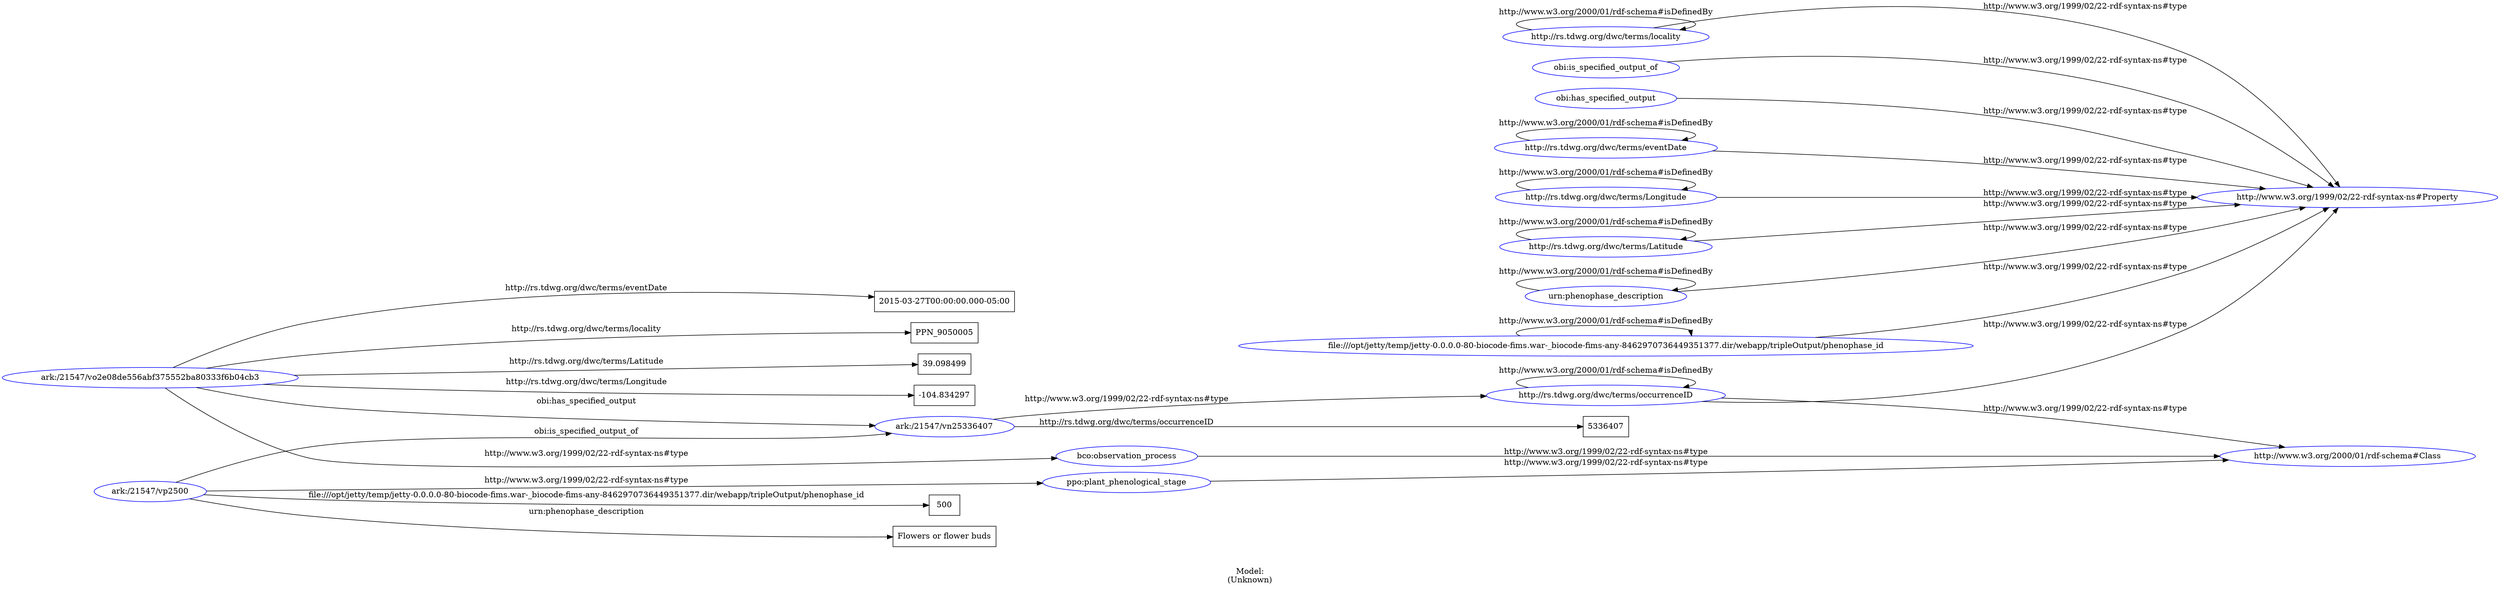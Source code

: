 digraph {
	rankdir = LR;
	charset="utf-8";

	"Rhttp://rs.tdwg.org/dwc/terms/locality" -> "Rhttp://www.w3.org/1999/02/22-rdf-syntax-ns#Property" [ label="http://www.w3.org/1999/02/22-rdf-syntax-ns#type" ];
	"Rhttp://rs.tdwg.org/dwc/terms/locality" -> "Rhttp://rs.tdwg.org/dwc/terms/locality" [ label="http://www.w3.org/2000/01/rdf-schema#isDefinedBy" ];
	"Rhttp://rs.tdwg.org/dwc/terms/occurrenceID" -> "Rhttp://www.w3.org/1999/02/22-rdf-syntax-ns#Property" [ label="http://www.w3.org/1999/02/22-rdf-syntax-ns#type" ];
	"Rhttp://rs.tdwg.org/dwc/terms/occurrenceID" -> "Rhttp://www.w3.org/2000/01/rdf-schema#Class" [ label="http://www.w3.org/1999/02/22-rdf-syntax-ns#type" ];
	"Rhttp://rs.tdwg.org/dwc/terms/occurrenceID" -> "Rhttp://rs.tdwg.org/dwc/terms/occurrenceID" [ label="http://www.w3.org/2000/01/rdf-schema#isDefinedBy" ];
	"Robi:is_specified_output_of" -> "Rhttp://www.w3.org/1999/02/22-rdf-syntax-ns#Property" [ label="http://www.w3.org/1999/02/22-rdf-syntax-ns#type" ];
	"Robi:has_specified_output" -> "Rhttp://www.w3.org/1999/02/22-rdf-syntax-ns#Property" [ label="http://www.w3.org/1999/02/22-rdf-syntax-ns#type" ];
	"Rhttp://rs.tdwg.org/dwc/terms/eventDate" -> "Rhttp://www.w3.org/1999/02/22-rdf-syntax-ns#Property" [ label="http://www.w3.org/1999/02/22-rdf-syntax-ns#type" ];
	"Rhttp://rs.tdwg.org/dwc/terms/eventDate" -> "Rhttp://rs.tdwg.org/dwc/terms/eventDate" [ label="http://www.w3.org/2000/01/rdf-schema#isDefinedBy" ];
	"Rhttp://rs.tdwg.org/dwc/terms/Longitude" -> "Rhttp://www.w3.org/1999/02/22-rdf-syntax-ns#Property" [ label="http://www.w3.org/1999/02/22-rdf-syntax-ns#type" ];
	"Rhttp://rs.tdwg.org/dwc/terms/Longitude" -> "Rhttp://rs.tdwg.org/dwc/terms/Longitude" [ label="http://www.w3.org/2000/01/rdf-schema#isDefinedBy" ];
	"Rhttp://rs.tdwg.org/dwc/terms/Latitude" -> "Rhttp://www.w3.org/1999/02/22-rdf-syntax-ns#Property" [ label="http://www.w3.org/1999/02/22-rdf-syntax-ns#type" ];
	"Rhttp://rs.tdwg.org/dwc/terms/Latitude" -> "Rhttp://rs.tdwg.org/dwc/terms/Latitude" [ label="http://www.w3.org/2000/01/rdf-schema#isDefinedBy" ];
	"Rurn:phenophase_description" -> "Rhttp://www.w3.org/1999/02/22-rdf-syntax-ns#Property" [ label="http://www.w3.org/1999/02/22-rdf-syntax-ns#type" ];
	"Rurn:phenophase_description" -> "Rurn:phenophase_description" [ label="http://www.w3.org/2000/01/rdf-schema#isDefinedBy" ];
	"Rfile:///opt/jetty/temp/jetty-0.0.0.0-80-biocode-fims.war-_biocode-fims-any-8462970736449351377.dir/webapp/tripleOutput/phenophase_id" -> "Rhttp://www.w3.org/1999/02/22-rdf-syntax-ns#Property" [ label="http://www.w3.org/1999/02/22-rdf-syntax-ns#type" ];
	"Rfile:///opt/jetty/temp/jetty-0.0.0.0-80-biocode-fims.war-_biocode-fims-any-8462970736449351377.dir/webapp/tripleOutput/phenophase_id" -> "Rfile:///opt/jetty/temp/jetty-0.0.0.0-80-biocode-fims.war-_biocode-fims-any-8462970736449351377.dir/webapp/tripleOutput/phenophase_id" [ label="http://www.w3.org/2000/01/rdf-schema#isDefinedBy" ];
	"Rark:/21547/vo2e08de556abf375552ba80333f6b04cb3" -> "Rbco:observation_process" [ label="http://www.w3.org/1999/02/22-rdf-syntax-ns#type" ];
	"Rark:/21547/vo2e08de556abf375552ba80333f6b04cb3" -> "L39.098499" [ label="http://rs.tdwg.org/dwc/terms/Latitude" ];
	"Rark:/21547/vo2e08de556abf375552ba80333f6b04cb3" -> "L-104.834297" [ label="http://rs.tdwg.org/dwc/terms/Longitude" ];
	"Rark:/21547/vo2e08de556abf375552ba80333f6b04cb3" -> "L2015-03-27T00:00:00.000-05:00" [ label="http://rs.tdwg.org/dwc/terms/eventDate" ];
	"Rark:/21547/vo2e08de556abf375552ba80333f6b04cb3" -> "LPPN_9050005" [ label="http://rs.tdwg.org/dwc/terms/locality" ];
	"Rark:/21547/vo2e08de556abf375552ba80333f6b04cb3" -> "Rark:/21547/vn25336407" [ label="obi:has_specified_output" ];
	"Rark:/21547/vn25336407" -> "Rhttp://rs.tdwg.org/dwc/terms/occurrenceID" [ label="http://www.w3.org/1999/02/22-rdf-syntax-ns#type" ];
	"Rark:/21547/vn25336407" -> "L5336407" [ label="http://rs.tdwg.org/dwc/terms/occurrenceID" ];
	"Rark:/21547/vp2500" -> "Rppo:plant_phenological_stage" [ label="http://www.w3.org/1999/02/22-rdf-syntax-ns#type" ];
	"Rark:/21547/vp2500" -> "L500" [ label="file:///opt/jetty/temp/jetty-0.0.0.0-80-biocode-fims.war-_biocode-fims-any-8462970736449351377.dir/webapp/tripleOutput/phenophase_id" ];
	"Rark:/21547/vp2500" -> "Rark:/21547/vn25336407" [ label="obi:is_specified_output_of" ];
	"Rark:/21547/vp2500" -> "LFlowers or flower buds" [ label="urn:phenophase_description" ];
	"Rppo:plant_phenological_stage" -> "Rhttp://www.w3.org/2000/01/rdf-schema#Class" [ label="http://www.w3.org/1999/02/22-rdf-syntax-ns#type" ];
	"Rbco:observation_process" -> "Rhttp://www.w3.org/2000/01/rdf-schema#Class" [ label="http://www.w3.org/1999/02/22-rdf-syntax-ns#type" ];

	// Resources
	"Rhttp://rs.tdwg.org/dwc/terms/locality" [ label="http://rs.tdwg.org/dwc/terms/locality", shape = ellipse, color = blue ];
	"Rhttp://www.w3.org/1999/02/22-rdf-syntax-ns#Property" [ label="http://www.w3.org/1999/02/22-rdf-syntax-ns#Property", shape = ellipse, color = blue ];
	"Rhttp://rs.tdwg.org/dwc/terms/occurrenceID" [ label="http://rs.tdwg.org/dwc/terms/occurrenceID", shape = ellipse, color = blue ];
	"Rhttp://www.w3.org/2000/01/rdf-schema#Class" [ label="http://www.w3.org/2000/01/rdf-schema#Class", shape = ellipse, color = blue ];
	"Robi:is_specified_output_of" [ label="obi:is_specified_output_of", shape = ellipse, color = blue ];
	"Robi:has_specified_output" [ label="obi:has_specified_output", shape = ellipse, color = blue ];
	"Rhttp://rs.tdwg.org/dwc/terms/eventDate" [ label="http://rs.tdwg.org/dwc/terms/eventDate", shape = ellipse, color = blue ];
	"Rhttp://rs.tdwg.org/dwc/terms/Longitude" [ label="http://rs.tdwg.org/dwc/terms/Longitude", shape = ellipse, color = blue ];
	"Rhttp://rs.tdwg.org/dwc/terms/Latitude" [ label="http://rs.tdwg.org/dwc/terms/Latitude", shape = ellipse, color = blue ];
	"Rurn:phenophase_description" [ label="urn:phenophase_description", shape = ellipse, color = blue ];
	"Rfile:///opt/jetty/temp/jetty-0.0.0.0-80-biocode-fims.war-_biocode-fims-any-8462970736449351377.dir/webapp/tripleOutput/phenophase_id" [ label="file:///opt/jetty/temp/jetty-0.0.0.0-80-biocode-fims.war-_biocode-fims-any-8462970736449351377.dir/webapp/tripleOutput/phenophase_id", shape = ellipse, color = blue ];
	"Rark:/21547/vo2e08de556abf375552ba80333f6b04cb3" [ label="ark:/21547/vo2e08de556abf375552ba80333f6b04cb3", shape = ellipse, color = blue ];
	"Rbco:observation_process" [ label="bco:observation_process", shape = ellipse, color = blue ];
	"Rark:/21547/vn25336407" [ label="ark:/21547/vn25336407", shape = ellipse, color = blue ];
	"Rark:/21547/vp2500" [ label="ark:/21547/vp2500", shape = ellipse, color = blue ];
	"Rppo:plant_phenological_stage" [ label="ppo:plant_phenological_stage", shape = ellipse, color = blue ];

	// Anonymous nodes

	// Literals
	"L39.098499" [ label="39.098499", shape = record ];
	"L-104.834297" [ label="-104.834297", shape = record ];
	"L2015-03-27T00:00:00.000-05:00" [ label="2015-03-27T00:00:00.000-05:00", shape = record ];
	"LPPN_9050005" [ label="PPN_9050005", shape = record ];
	"L5336407" [ label="5336407", shape = record ];
	"L500" [ label="500", shape = record ];
	"LFlowers or flower buds" [ label="Flowers or flower buds", shape = record ];

	label="\n\nModel:\n(Unknown)";
}
